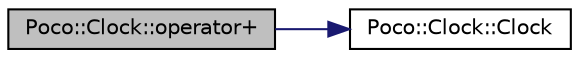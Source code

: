 digraph "Poco::Clock::operator+"
{
 // LATEX_PDF_SIZE
  edge [fontname="Helvetica",fontsize="10",labelfontname="Helvetica",labelfontsize="10"];
  node [fontname="Helvetica",fontsize="10",shape=record];
  rankdir="LR";
  Node1 [label="Poco::Clock::operator+",height=0.2,width=0.4,color="black", fillcolor="grey75", style="filled", fontcolor="black",tooltip=" "];
  Node1 -> Node2 [color="midnightblue",fontsize="10",style="solid"];
  Node2 [label="Poco::Clock::Clock",height=0.2,width=0.4,color="black", fillcolor="white", style="filled",URL="$classPoco_1_1Clock.html#a7b259ec8f9b6736dfae34b425778d0da",tooltip="Maximum clock value."];
}
